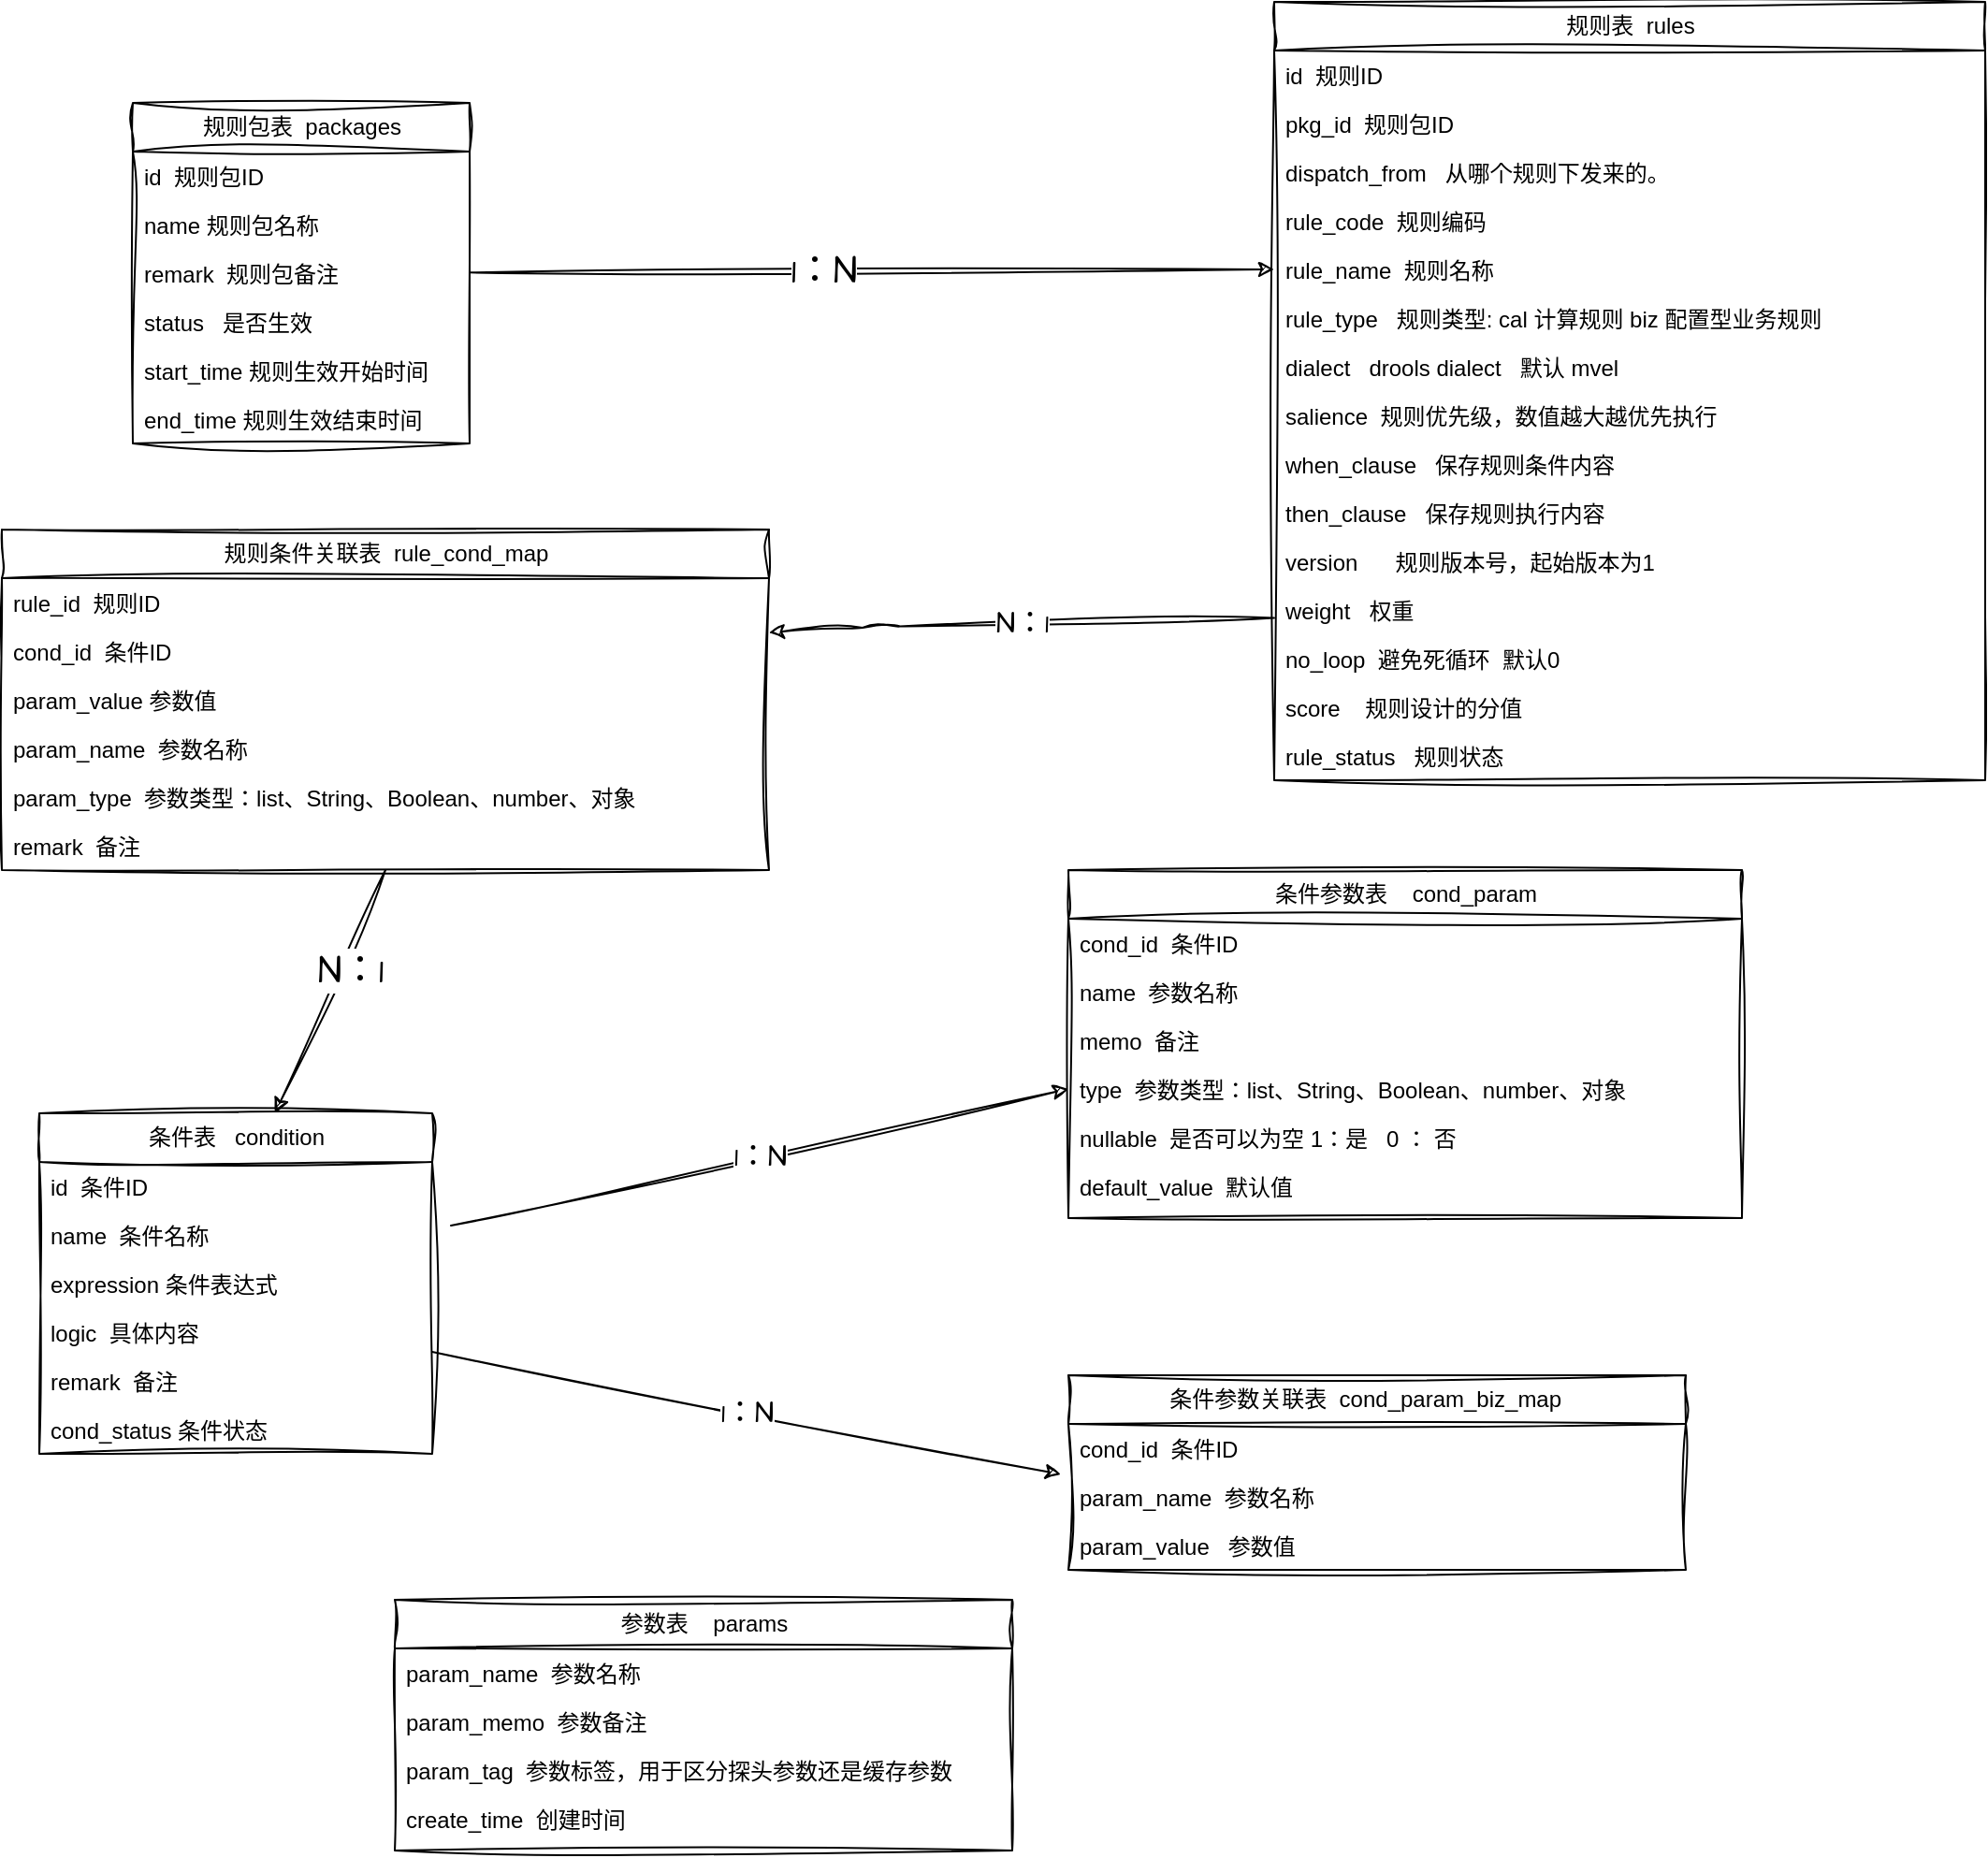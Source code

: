 <mxfile>
    <diagram id="ax5NyLPj4z4dbE8FTgfw" name="Page-1">
        <mxGraphModel dx="1387" dy="1637" grid="1" gridSize="10" guides="1" tooltips="1" connect="1" arrows="1" fold="1" page="1" pageScale="1" pageWidth="1400" pageHeight="850" math="0" shadow="0">
            <root>
                <mxCell id="0"/>
                <mxCell id="1" parent="0"/>
                <mxCell id="2" value="规则包表&amp;nbsp; packages" style="swimlane;fontStyle=0;childLayout=stackLayout;horizontal=1;startSize=26;fillColor=none;horizontalStack=0;resizeParent=1;resizeParentMax=0;resizeLast=0;collapsible=1;marginBottom=0;html=1;sketch=1;curveFitting=1;jiggle=2;" parent="1" vertex="1">
                    <mxGeometry x="130" y="-10" width="180" height="182" as="geometry"/>
                </mxCell>
                <mxCell id="3" value="id&amp;nbsp; 规则包ID" style="text;strokeColor=none;fillColor=none;align=left;verticalAlign=top;spacingLeft=4;spacingRight=4;overflow=hidden;rotatable=0;points=[[0,0.5],[1,0.5]];portConstraint=eastwest;whiteSpace=wrap;html=1;sketch=1;curveFitting=1;jiggle=2;" parent="2" vertex="1">
                    <mxGeometry y="26" width="180" height="26" as="geometry"/>
                </mxCell>
                <mxCell id="4" value="name 规则包名称" style="text;strokeColor=none;fillColor=none;align=left;verticalAlign=top;spacingLeft=4;spacingRight=4;overflow=hidden;rotatable=0;points=[[0,0.5],[1,0.5]];portConstraint=eastwest;whiteSpace=wrap;html=1;sketch=1;curveFitting=1;jiggle=2;" parent="2" vertex="1">
                    <mxGeometry y="52" width="180" height="26" as="geometry"/>
                </mxCell>
                <mxCell id="9" value="remark&amp;nbsp; 规则包备注&lt;br&gt;" style="text;strokeColor=none;fillColor=none;align=left;verticalAlign=top;spacingLeft=4;spacingRight=4;overflow=hidden;rotatable=0;points=[[0,0.5],[1,0.5]];portConstraint=eastwest;whiteSpace=wrap;html=1;sketch=1;curveFitting=1;jiggle=2;" parent="2" vertex="1">
                    <mxGeometry y="78" width="180" height="26" as="geometry"/>
                </mxCell>
                <mxCell id="10" value="status&amp;nbsp; &amp;nbsp;是否生效" style="text;strokeColor=none;fillColor=none;align=left;verticalAlign=top;spacingLeft=4;spacingRight=4;overflow=hidden;rotatable=0;points=[[0,0.5],[1,0.5]];portConstraint=eastwest;whiteSpace=wrap;html=1;sketch=1;curveFitting=1;jiggle=2;" parent="2" vertex="1">
                    <mxGeometry y="104" width="180" height="26" as="geometry"/>
                </mxCell>
                <mxCell id="11" value="start_time 规则生效开始时间" style="text;strokeColor=none;fillColor=none;align=left;verticalAlign=top;spacingLeft=4;spacingRight=4;overflow=hidden;rotatable=0;points=[[0,0.5],[1,0.5]];portConstraint=eastwest;whiteSpace=wrap;html=1;sketch=1;curveFitting=1;jiggle=2;" parent="2" vertex="1">
                    <mxGeometry y="130" width="180" height="26" as="geometry"/>
                </mxCell>
                <mxCell id="12" value="end_time 规则生效结束时间" style="text;strokeColor=none;fillColor=none;align=left;verticalAlign=top;spacingLeft=4;spacingRight=4;overflow=hidden;rotatable=0;points=[[0,0.5],[1,0.5]];portConstraint=eastwest;whiteSpace=wrap;html=1;sketch=1;curveFitting=1;jiggle=2;" parent="2" vertex="1">
                    <mxGeometry y="156" width="180" height="26" as="geometry"/>
                </mxCell>
                <mxCell id="13" value="规则表&amp;nbsp; rules" style="swimlane;fontStyle=0;childLayout=stackLayout;horizontal=1;startSize=26;fillColor=none;horizontalStack=0;resizeParent=1;resizeParentMax=0;resizeLast=0;collapsible=1;marginBottom=0;html=1;sketch=1;curveFitting=1;jiggle=2;" parent="1" vertex="1">
                    <mxGeometry x="740" y="-64" width="380" height="416" as="geometry"/>
                </mxCell>
                <mxCell id="14" value="id&amp;nbsp; 规则ID" style="text;strokeColor=none;fillColor=none;align=left;verticalAlign=top;spacingLeft=4;spacingRight=4;overflow=hidden;rotatable=0;points=[[0,0.5],[1,0.5]];portConstraint=eastwest;whiteSpace=wrap;html=1;sketch=1;curveFitting=1;jiggle=2;" parent="13" vertex="1">
                    <mxGeometry y="26" width="380" height="26" as="geometry"/>
                </mxCell>
                <mxCell id="20" value="pkg_id&amp;nbsp; 规则包ID" style="text;strokeColor=none;fillColor=none;align=left;verticalAlign=top;spacingLeft=4;spacingRight=4;overflow=hidden;rotatable=0;points=[[0,0.5],[1,0.5]];portConstraint=eastwest;whiteSpace=wrap;html=1;sketch=1;curveFitting=1;jiggle=2;" parent="13" vertex="1">
                    <mxGeometry y="52" width="380" height="26" as="geometry"/>
                </mxCell>
                <mxCell id="15" value="dispatch_from&amp;nbsp; &amp;nbsp;从哪个规则下发来的。" style="text;strokeColor=none;fillColor=none;align=left;verticalAlign=top;spacingLeft=4;spacingRight=4;overflow=hidden;rotatable=0;points=[[0,0.5],[1,0.5]];portConstraint=eastwest;whiteSpace=wrap;html=1;sketch=1;curveFitting=1;jiggle=2;" parent="13" vertex="1">
                    <mxGeometry y="78" width="380" height="26" as="geometry"/>
                </mxCell>
                <mxCell id="17" value="rule_code&amp;nbsp;&amp;nbsp;规则编码" style="text;strokeColor=none;fillColor=none;align=left;verticalAlign=top;spacingLeft=4;spacingRight=4;overflow=hidden;rotatable=0;points=[[0,0.5],[1,0.5]];portConstraint=eastwest;whiteSpace=wrap;html=1;sketch=1;curveFitting=1;jiggle=2;" parent="13" vertex="1">
                    <mxGeometry y="104" width="380" height="26" as="geometry"/>
                </mxCell>
                <mxCell id="56" value="rule_name&amp;nbsp; 规则名称" style="text;strokeColor=none;fillColor=none;align=left;verticalAlign=top;spacingLeft=4;spacingRight=4;overflow=hidden;rotatable=0;points=[[0,0.5],[1,0.5]];portConstraint=eastwest;whiteSpace=wrap;html=1;sketch=1;curveFitting=1;jiggle=2;" parent="13" vertex="1">
                    <mxGeometry y="130" width="380" height="26" as="geometry"/>
                </mxCell>
                <mxCell id="57" value="rule_type&amp;nbsp; &amp;nbsp;规则类型: cal 计算规则 biz&amp;nbsp;配置型业务规则" style="text;strokeColor=none;fillColor=none;align=left;verticalAlign=top;spacingLeft=4;spacingRight=4;overflow=hidden;rotatable=0;points=[[0,0.5],[1,0.5]];portConstraint=eastwest;whiteSpace=wrap;html=1;sketch=1;curveFitting=1;jiggle=2;" parent="13" vertex="1">
                    <mxGeometry y="156" width="380" height="26" as="geometry"/>
                </mxCell>
                <mxCell id="58" value="dialect&amp;nbsp; &amp;nbsp;drools dialect&amp;nbsp; &amp;nbsp;默认&amp;nbsp;mvel" style="text;strokeColor=none;fillColor=none;align=left;verticalAlign=top;spacingLeft=4;spacingRight=4;overflow=hidden;rotatable=0;points=[[0,0.5],[1,0.5]];portConstraint=eastwest;whiteSpace=wrap;html=1;sketch=1;curveFitting=1;jiggle=2;" parent="13" vertex="1">
                    <mxGeometry y="182" width="380" height="26" as="geometry"/>
                </mxCell>
                <mxCell id="89" value="salience&amp;nbsp; 规则优先级，数值越大越优先执行" style="text;strokeColor=none;fillColor=none;align=left;verticalAlign=top;spacingLeft=4;spacingRight=4;overflow=hidden;rotatable=0;points=[[0,0.5],[1,0.5]];portConstraint=eastwest;whiteSpace=wrap;html=1;sketch=1;curveFitting=1;jiggle=2;" vertex="1" parent="13">
                    <mxGeometry y="208" width="380" height="26" as="geometry"/>
                </mxCell>
                <mxCell id="59" value="when_clause&amp;nbsp; &amp;nbsp;保存规则条件内容" style="text;strokeColor=none;fillColor=none;align=left;verticalAlign=top;spacingLeft=4;spacingRight=4;overflow=hidden;rotatable=0;points=[[0,0.5],[1,0.5]];portConstraint=eastwest;whiteSpace=wrap;html=1;sketch=1;curveFitting=1;jiggle=2;" parent="13" vertex="1">
                    <mxGeometry y="234" width="380" height="26" as="geometry"/>
                </mxCell>
                <mxCell id="60" value="then_clause&amp;nbsp; &amp;nbsp;保存规则执行内容" style="text;strokeColor=none;fillColor=none;align=left;verticalAlign=top;spacingLeft=4;spacingRight=4;overflow=hidden;rotatable=0;points=[[0,0.5],[1,0.5]];portConstraint=eastwest;whiteSpace=wrap;html=1;sketch=1;curveFitting=1;jiggle=2;" parent="13" vertex="1">
                    <mxGeometry y="260" width="380" height="26" as="geometry"/>
                </mxCell>
                <mxCell id="61" value="version&amp;nbsp; &amp;nbsp; &amp;nbsp; 规则版本号，起始版本为1" style="text;strokeColor=none;fillColor=none;align=left;verticalAlign=top;spacingLeft=4;spacingRight=4;overflow=hidden;rotatable=0;points=[[0,0.5],[1,0.5]];portConstraint=eastwest;whiteSpace=wrap;html=1;sketch=1;curveFitting=1;jiggle=2;" parent="13" vertex="1">
                    <mxGeometry y="286" width="380" height="26" as="geometry"/>
                </mxCell>
                <mxCell id="62" value="weight&amp;nbsp; &amp;nbsp;权重" style="text;strokeColor=none;fillColor=none;align=left;verticalAlign=top;spacingLeft=4;spacingRight=4;overflow=hidden;rotatable=0;points=[[0,0.5],[1,0.5]];portConstraint=eastwest;whiteSpace=wrap;html=1;sketch=1;curveFitting=1;jiggle=2;" parent="13" vertex="1">
                    <mxGeometry y="312" width="380" height="26" as="geometry"/>
                </mxCell>
                <mxCell id="91" value="no_loop&amp;nbsp; 避免死循环&amp;nbsp; 默认0" style="text;strokeColor=none;fillColor=none;align=left;verticalAlign=top;spacingLeft=4;spacingRight=4;overflow=hidden;rotatable=0;points=[[0,0.5],[1,0.5]];portConstraint=eastwest;whiteSpace=wrap;html=1;sketch=1;curveFitting=1;jiggle=2;" vertex="1" parent="13">
                    <mxGeometry y="338" width="380" height="26" as="geometry"/>
                </mxCell>
                <mxCell id="63" value="score&amp;nbsp; &amp;nbsp;&amp;nbsp;规则设计的分值" style="text;strokeColor=none;fillColor=none;align=left;verticalAlign=top;spacingLeft=4;spacingRight=4;overflow=hidden;rotatable=0;points=[[0,0.5],[1,0.5]];portConstraint=eastwest;whiteSpace=wrap;html=1;sketch=1;curveFitting=1;jiggle=2;" parent="13" vertex="1">
                    <mxGeometry y="364" width="380" height="26" as="geometry"/>
                </mxCell>
                <mxCell id="64" value="rule_status&amp;nbsp; &amp;nbsp;规则状态" style="text;strokeColor=none;fillColor=none;align=left;verticalAlign=top;spacingLeft=4;spacingRight=4;overflow=hidden;rotatable=0;points=[[0,0.5],[1,0.5]];portConstraint=eastwest;whiteSpace=wrap;html=1;sketch=1;curveFitting=1;jiggle=2;" parent="13" vertex="1">
                    <mxGeometry y="390" width="380" height="26" as="geometry"/>
                </mxCell>
                <mxCell id="21" value="条件表&amp;nbsp; &amp;nbsp;condition" style="swimlane;fontStyle=0;childLayout=stackLayout;horizontal=1;startSize=26;fillColor=none;horizontalStack=0;resizeParent=1;resizeParentMax=0;resizeLast=0;collapsible=1;marginBottom=0;html=1;sketch=1;curveFitting=1;jiggle=2;" parent="1" vertex="1">
                    <mxGeometry x="80" y="530" width="210" height="182" as="geometry"/>
                </mxCell>
                <mxCell id="22" value="id&amp;nbsp; 条件ID" style="text;strokeColor=none;fillColor=none;align=left;verticalAlign=top;spacingLeft=4;spacingRight=4;overflow=hidden;rotatable=0;points=[[0,0.5],[1,0.5]];portConstraint=eastwest;whiteSpace=wrap;html=1;sketch=1;curveFitting=1;jiggle=2;" parent="21" vertex="1">
                    <mxGeometry y="26" width="210" height="26" as="geometry"/>
                </mxCell>
                <mxCell id="23" value="name&amp;nbsp; 条件名称" style="text;strokeColor=none;fillColor=none;align=left;verticalAlign=top;spacingLeft=4;spacingRight=4;overflow=hidden;rotatable=0;points=[[0,0.5],[1,0.5]];portConstraint=eastwest;whiteSpace=wrap;html=1;sketch=1;curveFitting=1;jiggle=2;" parent="21" vertex="1">
                    <mxGeometry y="52" width="210" height="26" as="geometry"/>
                </mxCell>
                <mxCell id="24" value="expression 条件表达式" style="text;strokeColor=none;fillColor=none;align=left;verticalAlign=top;spacingLeft=4;spacingRight=4;overflow=hidden;rotatable=0;points=[[0,0.5],[1,0.5]];portConstraint=eastwest;whiteSpace=wrap;html=1;sketch=1;curveFitting=1;jiggle=2;" parent="21" vertex="1">
                    <mxGeometry y="78" width="210" height="26" as="geometry"/>
                </mxCell>
                <mxCell id="38" value="logic&amp;nbsp; 具体内容" style="text;strokeColor=none;fillColor=none;align=left;verticalAlign=top;spacingLeft=4;spacingRight=4;overflow=hidden;rotatable=0;points=[[0,0.5],[1,0.5]];portConstraint=eastwest;whiteSpace=wrap;html=1;sketch=1;curveFitting=1;jiggle=2;" parent="21" vertex="1">
                    <mxGeometry y="104" width="210" height="26" as="geometry"/>
                </mxCell>
                <mxCell id="39" value="remark&amp;nbsp; 备注" style="text;strokeColor=none;fillColor=none;align=left;verticalAlign=top;spacingLeft=4;spacingRight=4;overflow=hidden;rotatable=0;points=[[0,0.5],[1,0.5]];portConstraint=eastwest;whiteSpace=wrap;html=1;sketch=1;curveFitting=1;jiggle=2;" parent="21" vertex="1">
                    <mxGeometry y="130" width="210" height="26" as="geometry"/>
                </mxCell>
                <mxCell id="65" value="cond_status 条件状态" style="text;strokeColor=none;fillColor=none;align=left;verticalAlign=top;spacingLeft=4;spacingRight=4;overflow=hidden;rotatable=0;points=[[0,0.5],[1,0.5]];portConstraint=eastwest;whiteSpace=wrap;html=1;sketch=1;curveFitting=1;jiggle=2;" parent="21" vertex="1">
                    <mxGeometry y="156" width="210" height="26" as="geometry"/>
                </mxCell>
                <mxCell id="66" value="条件参数表&amp;nbsp; &amp;nbsp; cond_param" style="swimlane;fontStyle=0;childLayout=stackLayout;horizontal=1;startSize=26;fillColor=none;horizontalStack=0;resizeParent=1;resizeParentMax=0;resizeLast=0;collapsible=1;marginBottom=0;html=1;sketch=1;curveFitting=1;jiggle=2;" parent="1" vertex="1">
                    <mxGeometry x="630" y="400" width="360" height="186" as="geometry"/>
                </mxCell>
                <mxCell id="67" value="cond_id&amp;nbsp; 条件ID" style="text;strokeColor=none;fillColor=none;align=left;verticalAlign=top;spacingLeft=4;spacingRight=4;overflow=hidden;rotatable=0;points=[[0,0.5],[1,0.5]];portConstraint=eastwest;whiteSpace=wrap;html=1;sketch=1;curveFitting=1;jiggle=2;" parent="66" vertex="1">
                    <mxGeometry y="26" width="360" height="26" as="geometry"/>
                </mxCell>
                <mxCell id="68" value="name&amp;nbsp; 参数名称" style="text;strokeColor=none;fillColor=none;align=left;verticalAlign=top;spacingLeft=4;spacingRight=4;overflow=hidden;rotatable=0;points=[[0,0.5],[1,0.5]];portConstraint=eastwest;whiteSpace=wrap;html=1;sketch=1;curveFitting=1;jiggle=2;" parent="66" vertex="1">
                    <mxGeometry y="52" width="360" height="26" as="geometry"/>
                </mxCell>
                <mxCell id="100" value="memo&amp;nbsp; 备注" style="text;strokeColor=none;fillColor=none;align=left;verticalAlign=top;spacingLeft=4;spacingRight=4;overflow=hidden;rotatable=0;points=[[0,0.5],[1,0.5]];portConstraint=eastwest;whiteSpace=wrap;html=1;sketch=1;curveFitting=1;jiggle=2;" vertex="1" parent="66">
                    <mxGeometry y="78" width="360" height="26" as="geometry"/>
                </mxCell>
                <mxCell id="69" value="type&amp;nbsp; 参数类型：list、String、Boolean、number、对象" style="text;strokeColor=none;fillColor=none;align=left;verticalAlign=top;spacingLeft=4;spacingRight=4;overflow=hidden;rotatable=0;points=[[0,0.5],[1,0.5]];portConstraint=eastwest;whiteSpace=wrap;html=1;sketch=1;curveFitting=1;jiggle=2;" parent="66" vertex="1">
                    <mxGeometry y="104" width="360" height="26" as="geometry"/>
                </mxCell>
                <mxCell id="70" value="nullable&amp;nbsp; 是否可以为空 1：是&amp;nbsp; &amp;nbsp;0 ： 否" style="text;strokeColor=none;fillColor=none;align=left;verticalAlign=top;spacingLeft=4;spacingRight=4;overflow=hidden;rotatable=0;points=[[0,0.5],[1,0.5]];portConstraint=eastwest;whiteSpace=wrap;html=1;sketch=1;curveFitting=1;jiggle=2;" parent="66" vertex="1">
                    <mxGeometry y="130" width="360" height="26" as="geometry"/>
                </mxCell>
                <mxCell id="90" value="default_value&amp;nbsp; 默认值" style="text;strokeColor=none;fillColor=none;align=left;verticalAlign=top;spacingLeft=4;spacingRight=4;overflow=hidden;rotatable=0;points=[[0,0.5],[1,0.5]];portConstraint=eastwest;whiteSpace=wrap;html=1;sketch=1;curveFitting=1;jiggle=2;" vertex="1" parent="66">
                    <mxGeometry y="156" width="360" height="30" as="geometry"/>
                </mxCell>
                <mxCell id="84" style="edgeStyle=none;sketch=1;hachureGap=4;jiggle=2;curveFitting=1;html=1;exitX=0.5;exitY=1;exitDx=0;exitDy=0;entryX=0.6;entryY=0;entryDx=0;entryDy=0;entryPerimeter=0;fontFamily=Architects Daughter;fontSource=https%3A%2F%2Ffonts.googleapis.com%2Fcss%3Ffamily%3DArchitects%2BDaughter;fontSize=16;" parent="1" source="73" target="21" edge="1">
                    <mxGeometry relative="1" as="geometry"/>
                </mxCell>
                <mxCell id="85" value="N：1" style="edgeLabel;html=1;align=center;verticalAlign=middle;resizable=0;points=[];fontSize=20;fontFamily=Architects Daughter;" parent="84" vertex="1" connectable="0">
                    <mxGeometry x="-0.218" y="4" relative="1" as="geometry">
                        <mxPoint as="offset"/>
                    </mxGeometry>
                </mxCell>
                <mxCell id="73" value="规则条件关联表&amp;nbsp;&amp;nbsp;rule_cond_map" style="swimlane;fontStyle=0;childLayout=stackLayout;horizontal=1;startSize=26;fillColor=none;horizontalStack=0;resizeParent=1;resizeParentMax=0;resizeLast=0;collapsible=1;marginBottom=0;html=1;sketch=1;curveFitting=1;jiggle=2;" parent="1" vertex="1">
                    <mxGeometry x="60" y="218" width="410" height="182" as="geometry"/>
                </mxCell>
                <mxCell id="74" value="rule_id&amp;nbsp; 规则ID" style="text;strokeColor=none;fillColor=none;align=left;verticalAlign=top;spacingLeft=4;spacingRight=4;overflow=hidden;rotatable=0;points=[[0,0.5],[1,0.5]];portConstraint=eastwest;whiteSpace=wrap;html=1;sketch=1;curveFitting=1;jiggle=2;" parent="73" vertex="1">
                    <mxGeometry y="26" width="410" height="26" as="geometry"/>
                </mxCell>
                <mxCell id="75" value="cond_id&amp;nbsp; 条件ID" style="text;strokeColor=none;fillColor=none;align=left;verticalAlign=top;spacingLeft=4;spacingRight=4;overflow=hidden;rotatable=0;points=[[0,0.5],[1,0.5]];portConstraint=eastwest;whiteSpace=wrap;html=1;sketch=1;curveFitting=1;jiggle=2;" parent="73" vertex="1">
                    <mxGeometry y="52" width="410" height="26" as="geometry"/>
                </mxCell>
                <mxCell id="76" value="param_value 参数值" style="text;strokeColor=none;fillColor=none;align=left;verticalAlign=top;spacingLeft=4;spacingRight=4;overflow=hidden;rotatable=0;points=[[0,0.5],[1,0.5]];portConstraint=eastwest;whiteSpace=wrap;html=1;sketch=1;curveFitting=1;jiggle=2;" parent="73" vertex="1">
                    <mxGeometry y="78" width="410" height="26" as="geometry"/>
                </mxCell>
                <mxCell id="77" value="param_name&amp;nbsp; 参数名称" style="text;strokeColor=none;fillColor=none;align=left;verticalAlign=top;spacingLeft=4;spacingRight=4;overflow=hidden;rotatable=0;points=[[0,0.5],[1,0.5]];portConstraint=eastwest;whiteSpace=wrap;html=1;sketch=1;curveFitting=1;jiggle=2;" parent="73" vertex="1">
                    <mxGeometry y="104" width="410" height="26" as="geometry"/>
                </mxCell>
                <mxCell id="78" value="param_type&amp;nbsp; 参数类型：list、String、Boolean、number、对象" style="text;strokeColor=none;fillColor=none;align=left;verticalAlign=top;spacingLeft=4;spacingRight=4;overflow=hidden;rotatable=0;points=[[0,0.5],[1,0.5]];portConstraint=eastwest;whiteSpace=wrap;html=1;sketch=1;curveFitting=1;jiggle=2;" parent="73" vertex="1">
                    <mxGeometry y="130" width="410" height="26" as="geometry"/>
                </mxCell>
                <mxCell id="79" value="remark&amp;nbsp; 备注" style="text;strokeColor=none;fillColor=none;align=left;verticalAlign=top;spacingLeft=4;spacingRight=4;overflow=hidden;rotatable=0;points=[[0,0.5],[1,0.5]];portConstraint=eastwest;whiteSpace=wrap;html=1;sketch=1;curveFitting=1;jiggle=2;" parent="73" vertex="1">
                    <mxGeometry y="156" width="410" height="26" as="geometry"/>
                </mxCell>
                <mxCell id="83" value="N：1" style="edgeStyle=none;sketch=1;hachureGap=4;jiggle=2;curveFitting=1;html=1;fontFamily=Architects Daughter;fontSource=https%3A%2F%2Ffonts.googleapis.com%2Fcss%3Ffamily%3DArchitects%2BDaughter;fontSize=16;entryX=1;entryY=0.115;entryDx=0;entryDy=0;entryPerimeter=0;" parent="1" source="62" edge="1" target="75">
                    <mxGeometry relative="1" as="geometry">
                        <mxPoint x="420" y="235" as="targetPoint"/>
                        <Array as="points">
                            <mxPoint x="530" y="270"/>
                        </Array>
                    </mxGeometry>
                </mxCell>
                <mxCell id="86" style="edgeStyle=none;sketch=1;hachureGap=4;jiggle=2;curveFitting=1;html=1;entryX=0;entryY=0.5;entryDx=0;entryDy=0;fontFamily=Architects Daughter;fontSource=https%3A%2F%2Ffonts.googleapis.com%2Fcss%3Ffamily%3DArchitects%2BDaughter;fontSize=16;" parent="1" source="9" target="56" edge="1">
                    <mxGeometry relative="1" as="geometry"/>
                </mxCell>
                <mxCell id="87" value="1：N" style="edgeLabel;html=1;align=center;verticalAlign=middle;resizable=0;points=[];fontSize=20;fontFamily=Architects Daughter;" parent="86" vertex="1" connectable="0">
                    <mxGeometry x="-0.124" y="1" relative="1" as="geometry">
                        <mxPoint as="offset"/>
                    </mxGeometry>
                </mxCell>
                <mxCell id="88" value="1：N" style="edgeStyle=none;sketch=1;hachureGap=4;jiggle=2;curveFitting=1;html=1;entryX=0;entryY=0.5;entryDx=0;entryDy=0;fontFamily=Architects Daughter;fontSource=https%3A%2F%2Ffonts.googleapis.com%2Fcss%3Ffamily%3DArchitects%2BDaughter;fontSize=16;" parent="1" target="69" edge="1">
                    <mxGeometry relative="1" as="geometry">
                        <mxPoint x="300" y="590" as="sourcePoint"/>
                    </mxGeometry>
                </mxCell>
                <mxCell id="92" value="参数表&amp;nbsp; &amp;nbsp; params" style="swimlane;fontStyle=0;childLayout=stackLayout;horizontal=1;startSize=26;fillColor=none;horizontalStack=0;resizeParent=1;resizeParentMax=0;resizeLast=0;collapsible=1;marginBottom=0;html=1;sketch=1;curveFitting=1;jiggle=2;" vertex="1" parent="1">
                    <mxGeometry x="270" y="790" width="330" height="134" as="geometry"/>
                </mxCell>
                <mxCell id="94" value="param_name&amp;nbsp; 参数名称" style="text;strokeColor=none;fillColor=none;align=left;verticalAlign=top;spacingLeft=4;spacingRight=4;overflow=hidden;rotatable=0;points=[[0,0.5],[1,0.5]];portConstraint=eastwest;whiteSpace=wrap;html=1;sketch=1;curveFitting=1;jiggle=2;" vertex="1" parent="92">
                    <mxGeometry y="26" width="330" height="26" as="geometry"/>
                </mxCell>
                <mxCell id="98" value="param_memo&amp;nbsp; 参数备注" style="text;strokeColor=none;fillColor=none;align=left;verticalAlign=top;spacingLeft=4;spacingRight=4;overflow=hidden;rotatable=0;points=[[0,0.5],[1,0.5]];portConstraint=eastwest;whiteSpace=wrap;html=1;sketch=1;curveFitting=1;jiggle=2;" vertex="1" parent="92">
                    <mxGeometry y="52" width="330" height="26" as="geometry"/>
                </mxCell>
                <mxCell id="99" value="param_tag&amp;nbsp;&amp;nbsp;参数标签，用于区分探头参数还是缓存参数" style="text;strokeColor=none;fillColor=none;align=left;verticalAlign=top;spacingLeft=4;spacingRight=4;overflow=hidden;rotatable=0;points=[[0,0.5],[1,0.5]];portConstraint=eastwest;whiteSpace=wrap;html=1;sketch=1;curveFitting=1;jiggle=2;" vertex="1" parent="92">
                    <mxGeometry y="78" width="330" height="26" as="geometry"/>
                </mxCell>
                <mxCell id="97" value="create_time&amp;nbsp; 创建时间" style="text;strokeColor=none;fillColor=none;align=left;verticalAlign=top;spacingLeft=4;spacingRight=4;overflow=hidden;rotatable=0;points=[[0,0.5],[1,0.5]];portConstraint=eastwest;whiteSpace=wrap;html=1;sketch=1;curveFitting=1;jiggle=2;" vertex="1" parent="92">
                    <mxGeometry y="104" width="330" height="30" as="geometry"/>
                </mxCell>
                <mxCell id="101" value="条件参数关联表&amp;nbsp; cond_param_biz_map&amp;nbsp; &amp;nbsp;&amp;nbsp;&lt;span style=&quot;color: rgba(0, 0, 0, 0); font-family: monospace; font-size: 0px; text-align: start;&quot;&gt;%3CmxGraphModel%3E%3Croot%3E%3CmxCell%20id%3D%220%22%2F%3E%3CmxCell%20id%3D%221%22%20parent%3D%220%22%2F%3E%3CmxCell%20id%3D%222%22%20value%3D%22%E5%8F%82%E6%95%B0%26amp%3Bnbsp%3B%20%26amp%3Bnbsp%3B%20params%22%20style%3D%22swimlane%3BfontStyle%3D0%3BchildLayout%3DstackLayout%3Bhorizontal%3D1%3BstartSize%3D26%3BfillColor%3Dnone%3BhorizontalStack%3D0%3BresizeParent%3D1%3BresizeParentMax%3D0%3BresizeLast%3D0%3Bcollapsible%3D1%3BmarginBottom%3D0%3Bhtml%3D1%3Bsketch%3D1%3BcurveFitting%3D1%3Bjiggle%3D2%3B%22%20vertex%3D%221%22%20parent%3D%221%22%3E%3CmxGeometry%20x%3D%22520%22%20y%3D%22790%22%20width%3D%22330%22%20height%3D%22134%22%20as%3D%22geometry%22%2F%3E%3C%2FmxCell%3E%3CmxCell%20id%3D%223%22%20value%3D%22param_name%26amp%3Bnbsp%3B%20%E5%8F%82%E6%95%B0%E5%90%8D%E7%A7%B0%22%20style%3D%22text%3BstrokeColor%3Dnone%3BfillColor%3Dnone%3Balign%3Dleft%3BverticalAlign%3Dtop%3BspacingLeft%3D4%3BspacingRight%3D4%3Boverflow%3Dhidden%3Brotatable%3D0%3Bpoints%3D%5B%5B0%2C0.5%5D%2C%5B1%2C0.5%5D%5D%3BportConstraint%3Deastwest%3BwhiteSpace%3Dwrap%3Bhtml%3D1%3Bsketch%3D1%3BcurveFitting%3D1%3Bjiggle%3D2%3B%22%20vertex%3D%221%22%20parent%3D%222%22%3E%3CmxGeometry%20y%3D%2226%22%20width%3D%22330%22%20height%3D%2226%22%20as%3D%22geometry%22%2F%3E%3C%2FmxCell%3E%3CmxCell%20id%3D%224%22%20value%3D%22param_memo%26amp%3Bnbsp%3B%20%E5%8F%82%E6%95%B0%E5%A4%87%E6%B3%A8%22%20style%3D%22text%3BstrokeColor%3Dnone%3BfillColor%3Dnone%3Balign%3Dleft%3BverticalAlign%3Dtop%3BspacingLeft%3D4%3BspacingRight%3D4%3Boverflow%3Dhidden%3Brotatable%3D0%3Bpoints%3D%5B%5B0%2C0.5%5D%2C%5B1%2C0.5%5D%5D%3BportConstraint%3Deastwest%3BwhiteSpace%3Dwrap%3Bhtml%3D1%3Bsketch%3D1%3BcurveFitting%3D1%3Bjiggle%3D2%3B%22%20vertex%3D%221%22%20parent%3D%222%22%3E%3CmxGeometry%20y%3D%2252%22%20width%3D%22330%22%20height%3D%2226%22%20as%3D%22geometry%22%2F%3E%3C%2FmxCell%3E%3CmxCell%20id%3D%225%22%20value%3D%22param_tag%26amp%3Bnbsp%3B%26amp%3Bnbsp%3B%E5%8F%82%E6%95%B0%E6%A0%87%E7%AD%BE%EF%BC%8C%E7%94%A8%E4%BA%8E%E5%8C%BA%E5%88%86%E6%8E%A2%E5%A4%B4%E5%8F%82%E6%95%B0%E8%BF%98%E6%98%AF%E7%BC%93%E5%AD%98%E5%8F%82%E6%95%B0%22%20style%3D%22text%3BstrokeColor%3Dnone%3BfillColor%3Dnone%3Balign%3Dleft%3BverticalAlign%3Dtop%3BspacingLeft%3D4%3BspacingRight%3D4%3Boverflow%3Dhidden%3Brotatable%3D0%3Bpoints%3D%5B%5B0%2C0.5%5D%2C%5B1%2C0.5%5D%5D%3BportConstraint%3Deastwest%3BwhiteSpace%3Dwrap%3Bhtml%3D1%3Bsketch%3D1%3BcurveFitting%3D1%3Bjiggle%3D2%3B%22%20vertex%3D%221%22%20parent%3D%222%22%3E%3CmxGeometry%20y%3D%2278%22%20width%3D%22330%22%20height%3D%2226%22%20as%3D%22geometry%22%2F%3E%3C%2FmxCell%3E%3CmxCell%20id%3D%226%22%20value%3D%22create_time%26amp%3Bnbsp%3B%20%E5%88%9B%E5%BB%BA%E6%97%B6%E9%97%B4%22%20style%3D%22text%3BstrokeColor%3Dnone%3BfillColor%3Dnone%3Balign%3Dleft%3BverticalAlign%3Dtop%3BspacingLeft%3D4%3BspacingRight%3D4%3Boverflow%3Dhidden%3Brotatable%3D0%3Bpoints%3D%5B%5B0%2C0.5%5D%2C%5B1%2C0.5%5D%5D%3BportConstraint%3Deastwest%3BwhiteSpace%3Dwrap%3Bhtml%3D1%3Bsketch%3D1%3BcurveFitting%3D1%3Bjiggle%3D2%3B%22%20vertex%3D%221%22%20parent%3D%222%22%3E%3CmxGeometry%20y%3D%22104%22%20width%3D%22330%22%20height%3D%2230%22%20as%3D%22geometry%22%2F%3E%3C%2FmxCell%3E%3C%2Froot%3E%3C%2FmxGraphModel%3E&lt;/span&gt;" style="swimlane;fontStyle=0;childLayout=stackLayout;horizontal=1;startSize=26;fillColor=none;horizontalStack=0;resizeParent=1;resizeParentMax=0;resizeLast=0;collapsible=1;marginBottom=0;html=1;sketch=1;curveFitting=1;jiggle=2;" vertex="1" parent="1">
                    <mxGeometry x="630" y="670" width="330" height="104" as="geometry"/>
                </mxCell>
                <mxCell id="103" value="cond_id&amp;nbsp; 条件ID" style="text;strokeColor=none;fillColor=none;align=left;verticalAlign=top;spacingLeft=4;spacingRight=4;overflow=hidden;rotatable=0;points=[[0,0.5],[1,0.5]];portConstraint=eastwest;whiteSpace=wrap;html=1;sketch=1;curveFitting=1;jiggle=2;" vertex="1" parent="101">
                    <mxGeometry y="26" width="330" height="26" as="geometry"/>
                </mxCell>
                <mxCell id="102" value="param_name&amp;nbsp; 参数名称" style="text;strokeColor=none;fillColor=none;align=left;verticalAlign=top;spacingLeft=4;spacingRight=4;overflow=hidden;rotatable=0;points=[[0,0.5],[1,0.5]];portConstraint=eastwest;whiteSpace=wrap;html=1;sketch=1;curveFitting=1;jiggle=2;" vertex="1" parent="101">
                    <mxGeometry y="52" width="330" height="26" as="geometry"/>
                </mxCell>
                <mxCell id="104" value="param_value&amp;nbsp; &amp;nbsp;参数值" style="text;strokeColor=none;fillColor=none;align=left;verticalAlign=top;spacingLeft=4;spacingRight=4;overflow=hidden;rotatable=0;points=[[0,0.5],[1,0.5]];portConstraint=eastwest;whiteSpace=wrap;html=1;sketch=1;curveFitting=1;jiggle=2;" vertex="1" parent="101">
                    <mxGeometry y="78" width="330" height="26" as="geometry"/>
                </mxCell>
                <mxCell id="106" value="1：N" style="edgeStyle=none;sketch=1;hachureGap=4;jiggle=2;curveFitting=1;html=1;entryX=-0.012;entryY=1.038;entryDx=0;entryDy=0;fontFamily=Architects Daughter;fontSource=https%3A%2F%2Ffonts.googleapis.com%2Fcss%3Ffamily%3DArchitects%2BDaughter;fontSize=16;entryPerimeter=0;" edge="1" parent="1" target="103">
                    <mxGeometry relative="1" as="geometry">
                        <mxPoint x="290" y="657.5" as="sourcePoint"/>
                        <mxPoint x="540" y="584.5" as="targetPoint"/>
                    </mxGeometry>
                </mxCell>
            </root>
        </mxGraphModel>
    </diagram>
</mxfile>